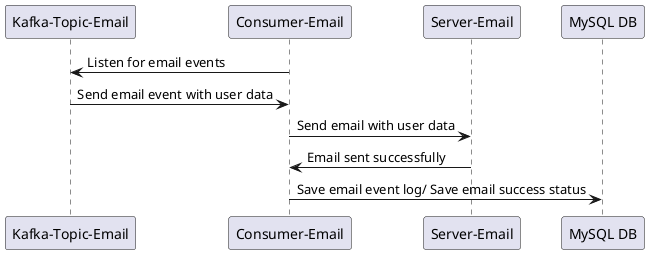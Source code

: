 @startuml

participant "Kafka-Topic-Email" as kaffa
participant "Consumer-Email" as consumer
participant "Server-Email" as gmail
participant "MySQL DB" as DB

consumer -> kaffa : Listen for email events
kaffa -> consumer : Send email event with user data
consumer -> gmail : Send email with user data
gmail -> consumer : Email sent successfully
consumer -> DB : Save email event log/ Save email success status
@enduml